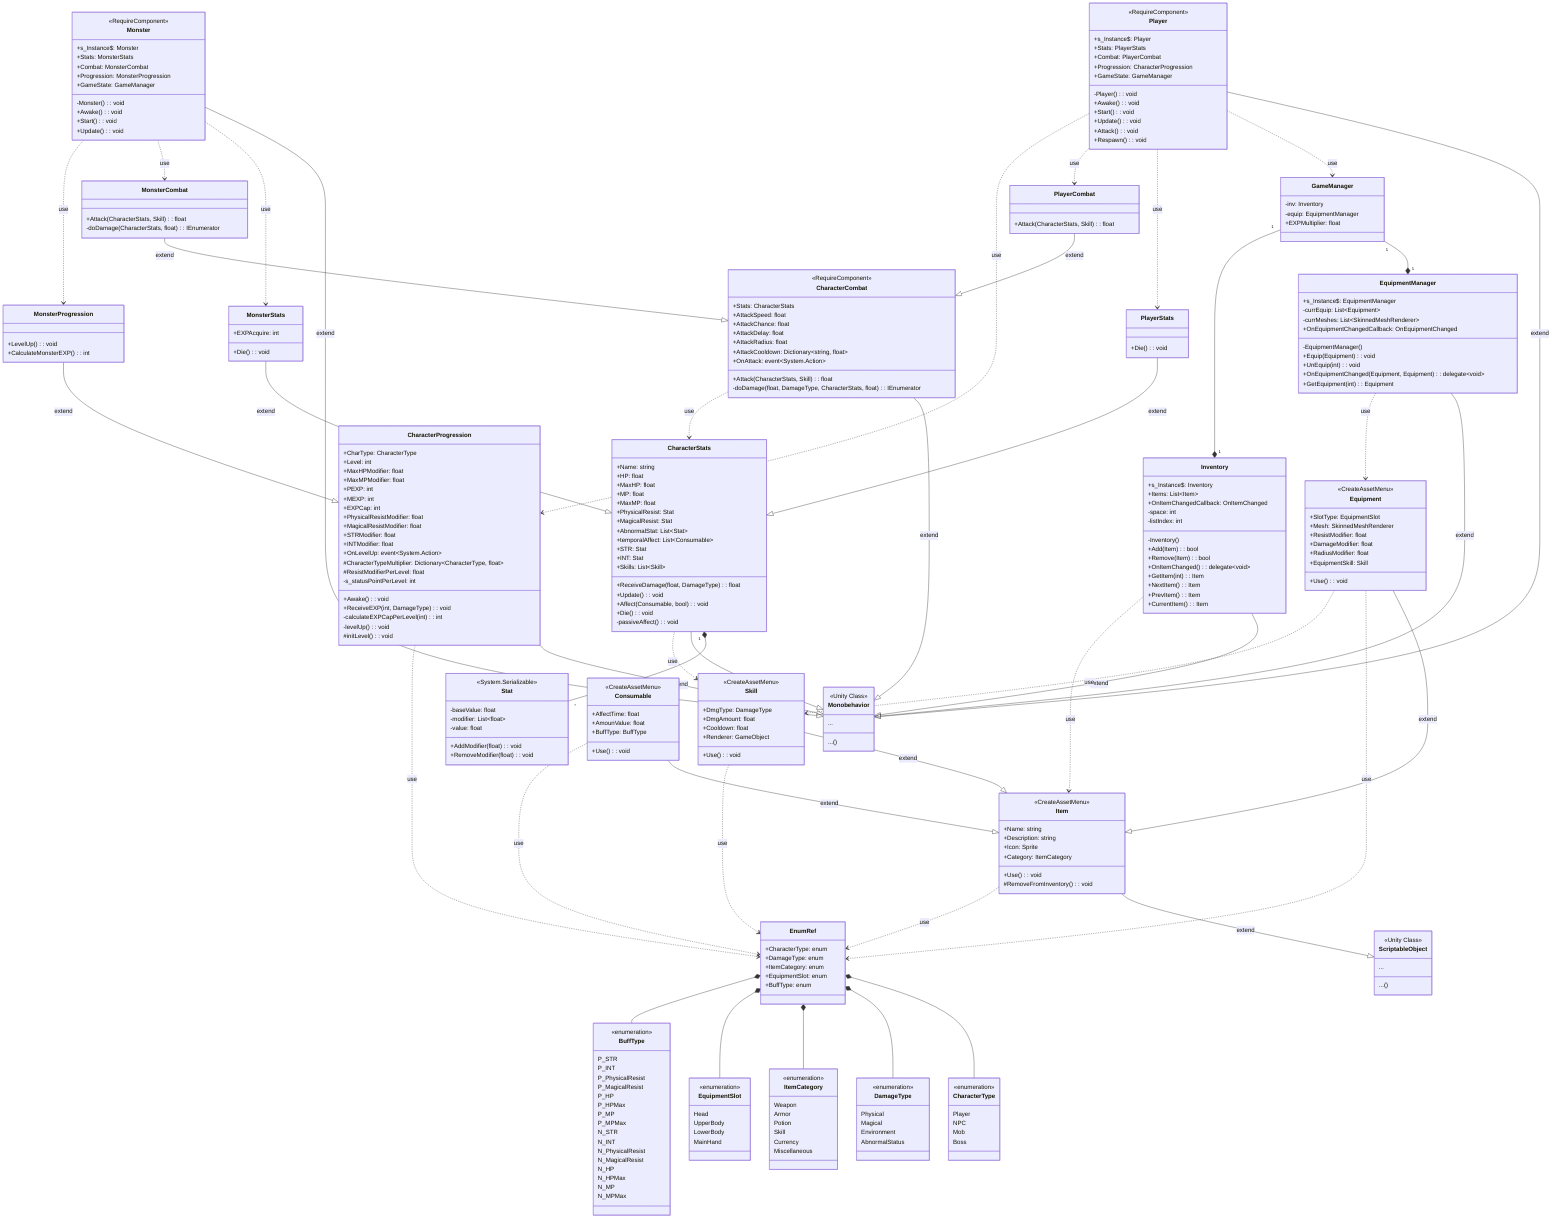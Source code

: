 classDiagram
  EnumRef *-- CharacterType
  EnumRef *-- DamageType
  EnumRef *-- ItemCategory
  EnumRef *-- EquipmentSlot
  EnumRef *-- BuffType
  CharacterStats "1" *-- "*" Stat
  CharacterStats --|> Monobehavior:extend
  CharacterProgression --|> Monobehavior:extend
  CharacterProgression ..> EnumRef:use
  CharacterCombat --|> Monobehavior:extend
  CharacterCombat ..> CharacterStats:use

  class Monobehavior{
    <<Unity Class>>
    ...
    ...()
  }

  class ScriptableObject{
    <<Unity Class>>
    ...
    ...()
  }
  
  class CharacterType{
    <<enumeration>>
    Player
    NPC
    Mob
    Boss
  }

  class DamageType{
    <<enumeration>>
    Physical
    Magical
    Environment
    AbnormalStatus
  }

  class ItemCategory{
    <<enumeration>>
    Weapon
    Armor
    Potion
    Skill
    Currency
    Miscellaneous
  }

  class EquipmentSlot{
    <<enumeration>>
    Head
    UpperBody
    LowerBody
    MainHand
  }

  class BuffType {
    <<enumeration>>
    P_STR
    P_INT
    P_PhysicalResist
    P_MagicalResist
    P_HP
    P_HPMax
    P_MP
    P_MPMax
    N_STR
    N_INT
    N_PhysicalResist
    N_MagicalResist
    N_HP
    N_HPMax
    N_MP
    N_MPMax
  }

  class EnumRef{
    +CharacterType: enum
    +DamageType: enum
    +ItemCategory: enum
    +EquipmentSlot: enum
    +BuffType: enum
  }

  class Stat{
    <<System.Serializable>>
    -baseValue: float
    -modifier: List~float~
    -value: float
    +AddModifier(float): void
    +RemoveModifier(float): void
  }

  class CharacterStats{
    +Name: string
    +HP: float
    +MaxHP: float
    +MP: float
    +MaxMP: float
    +PhysicalResist: Stat
    +MagicalResist: Stat
    +AbnormalStat: List~Stat~
    +temporalAffect: List~Consumable~
    +STR: Stat
    +INT: Stat
    +Skills: List~Skill~
    +ReceiveDamage(float, DamageType): float
    +Update(): void
    +Affect(Consumable, bool): void
    +Die(): void
    -passiveAffect(): void
  }

  class CharacterProgression{
    +CharType: CharacterType
    +Level: int
    +MaxHPModifier: float
    +MaxMPModifier: float
    +PEXP: int
    +MEXP: int
    +EXPCap: int
    +PhysicalResistModifier: float
    +MagicalResistModifier: float
    +STRModifier: float
    +INTModifier: float
    +OnLevelUp: event~System.Action~
    #CharacterTypeMultiplier: Dictionary~CharacterType, float~
    #ResistModifierPerLevel: float
    -s_statusPointPerLevel: int
    +Awake(): void
    +ReceiveEXP(int, DamageType): void
    -calculateEXPCapPerLevel(int): int
    -levelUp(): void
    #initLevel(): void
  }

  class CharacterCombat{
    <<RequireComponent>>
    +Stats: CharacterStats
    +AttackSpeed: float
    +AttackChance: float
    +AttackDelay: float
    +AttackRadius: float
    +AttackCooldown: Dictionary~string, float~
    +OnAttack: event~System.Action~
    +Attack(CharacterStats, Skill): float
    -doDamage(float, DamageType, CharacterStats, float): IEnumerator
  }

  Item --|> ScriptableObject:extend
  Inventory --|> Monobehavior:extend
  EquipmentManager --|> Monobehavior:extend
  Inventory ..> Item:use
  Item ..> EnumRef:use
  Consumable --|> Item:extend
  Equipment --|> Item:extend
  Skill --|> Item:extend
  Consumable ..> EnumRef:use
  Equipment ..> EnumRef:use
  Equipment ..> Skill:use
  Skill ..> EnumRef:use
  CharacterStats ..> Skill:use
  EquipmentManager ..> Equipment:use

  class Inventory{
    +s_Instance$: Inventory
    +Items: List~Item~
    +OnItemChangedCallback: OnItemChanged
    -space: int
    -listIndex: int
    -Inventory()
    +Add(Item): bool
    +Remove(Item): bool
    +OnItemChanged(): delegate~void~
    +GetItem(int): Item
    +NextItem(): Item
    +PrevItem(): Item
    +CurrentItem(): Item
  }

  class Item{
    <<CreateAssetMenu>>
    +Name: string
    +Description: string
    +Icon: Sprite
    +Category: ItemCategory
    +Use(): void
    #RemoveFromInventory(): void
  }

  class Consumable{
    <<CreateAssetMenu>>
    +AffectTime: float
    +AmounValue: float
    +BuffType: BuffType
    +Use(): void
  }

  class Equipment{
    <<CreateAssetMenu>>
    +SlotType: EquipmentSlot
    +Mesh: SkinnedMeshRenderer
    +ResistModifier: float
    +DamageModifier: float
    +RadiusModifier: float
    +EquipmentSkill: Skill
    +Use(): void
  }

  class Skill{
    <<CreateAssetMenu>>
    +DmgType: DamageType
    +DmgAmount: float
    +Cooldown: float
    +Renderer: GameObject
    +Use(): void
  }

  class EquipmentManager{
    +s_Instance$: EquipmentManager
    -currEquip: List~Equipment~
    -currMeshes: List~SkinnedMeshRenderer~
    +OnEquipmentChangedCallback: OnEquipmentChanged
    -EquipmentManager()
    +Equip(Equipment): void
    +UnEquip(int): void
    +OnEquipmentChanged(Equipment, Equipment): delegate~void~
    +GetEquipment(int): Equipment
  }

  GameManager "1" --* "1" EquipmentManager
  GameManager "1" --* "1" Inventory

  class GameManager{
    -inv: Inventory
    -equip: EquipmentManager
    +EXPMultiplier: float
  }

  PlayerStats --|> CharacterStats:extend
  PlayerCombat --|> CharacterCombat:extend
  Player --|> Monobehavior:extend
  Player ..> GameManager:use
  Player ..> PlayerStats:use
  Player ..> PlayerCombat:use
  Player ..> CharacterProgression:use

  class PlayerStats{
    +Die(): void
  }

  class PlayerCombat{
    +Attack(CharacterStats, Skill): float
  }

  class Player{
    <<RequireComponent>>
    +s_Instance$: Player
    +Stats: PlayerStats
    +Combat: PlayerCombat
    +Progression: CharacterProgression
    +GameState: GameManager
    -Player(): void
    +Awake(): void
    +Start(): void
    +Update(): void
    +Attack(): void
    +Respawn(): void
  }

  MonsterStats --|> CharacterStats:extend
  MonsterCombat --|> CharacterCombat:extend
  MonsterProgression --|> CharacterProgression:extend
  Monster --|> Monobehavior:extend
  Monster ..> MonsterStats:use
  Monster ..> MonsterCombat:use
  Monster ..> MonsterProgression:use

  class MonsterProgression{
    +LevelUp(): void
    +CalculateMonsterEXP(): int
  }
  class MonsterStats{
    +EXPAcquire: int
    +Die(): void
  }

  class MonsterCombat{
    +Attack(CharacterStats, Skill): float
    -doDamage(CharacterStats, float): IEnumerator
  }

  class Monster{
    <<RequireComponent>>
    +s_Instance$: Monster
    +Stats: MonsterStats
    +Combat: MonsterCombat
    +Progression: MonsterProgression
    +GameState: GameManager
    -Monster(): void
    +Awake(): void
    +Start(): void
    +Update(): void
  }

%%Copyright (c) 2022 ENEmy. All Rights Reserved.